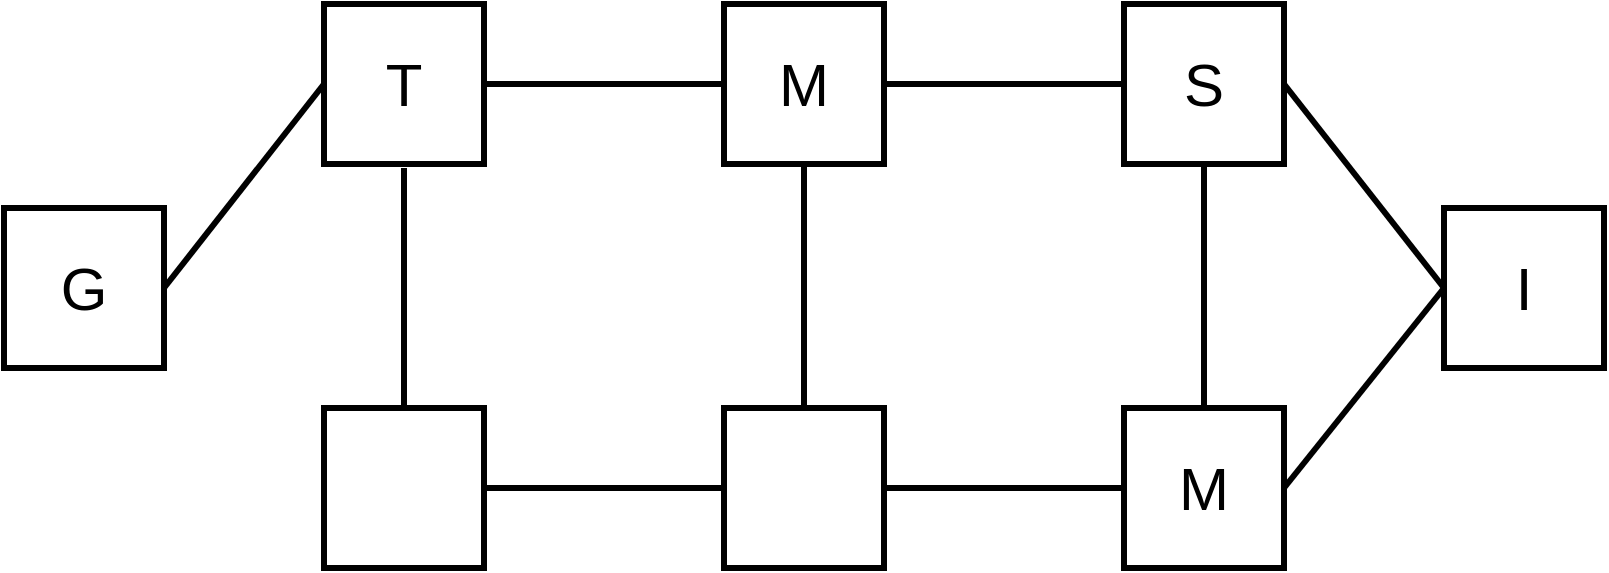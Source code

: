 <mxfile version="16.6.4" type="device"><diagram id="jFLq_dCppHrUt6nI-t3W" name="Page-1"><mxGraphModel dx="868" dy="442" grid="1" gridSize="10" guides="1" tooltips="1" connect="1" arrows="1" fold="1" page="1" pageScale="1" pageWidth="1169" pageHeight="827" math="0" shadow="0"><root><mxCell id="0"/><mxCell id="1" parent="0"/><mxCell id="uPyUhLZaUQAfjXMKf5Qf-19" style="edgeStyle=none;rounded=0;orthogonalLoop=1;jettySize=auto;html=1;entryX=0;entryY=0.5;entryDx=0;entryDy=0;fontSize=30;endArrow=blockThin;endFill=1;strokeColor=default;strokeWidth=3;" edge="1" parent="1" source="uPyUhLZaUQAfjXMKf5Qf-14" target="uPyUhLZaUQAfjXMKf5Qf-4"><mxGeometry relative="1" as="geometry"/></mxCell><mxCell id="uPyUhLZaUQAfjXMKf5Qf-17" style="edgeStyle=none;rounded=0;orthogonalLoop=1;jettySize=auto;html=1;entryX=0;entryY=0.5;entryDx=0;entryDy=0;fontSize=30;endArrow=blockThin;endFill=1;strokeColor=default;strokeWidth=3;" edge="1" parent="1" source="uPyUhLZaUQAfjXMKf5Qf-2" target="uPyUhLZaUQAfjXMKf5Qf-11"><mxGeometry relative="1" as="geometry"/></mxCell><mxCell id="uPyUhLZaUQAfjXMKf5Qf-18" style="edgeStyle=none;rounded=0;orthogonalLoop=1;jettySize=auto;html=1;entryX=0;entryY=0.5;entryDx=0;entryDy=0;fontSize=30;endArrow=blockThin;endFill=1;strokeColor=default;strokeWidth=3;" edge="1" parent="1" source="uPyUhLZaUQAfjXMKf5Qf-1" target="uPyUhLZaUQAfjXMKf5Qf-12"><mxGeometry relative="1" as="geometry"/></mxCell><mxCell id="uPyUhLZaUQAfjXMKf5Qf-1" value="" style="whiteSpace=wrap;html=1;aspect=fixed;strokeWidth=3;" vertex="1" parent="1"><mxGeometry x="400" y="118" width="80" height="80" as="geometry"/></mxCell><mxCell id="uPyUhLZaUQAfjXMKf5Qf-2" value="" style="whiteSpace=wrap;html=1;aspect=fixed;strokeWidth=3;" vertex="1" parent="1"><mxGeometry x="600" y="118" width="80" height="80" as="geometry"/></mxCell><mxCell id="uPyUhLZaUQAfjXMKf5Qf-3" value="" style="whiteSpace=wrap;html=1;aspect=fixed;strokeWidth=3;" vertex="1" parent="1"><mxGeometry x="200" y="118" width="80" height="80" as="geometry"/></mxCell><mxCell id="uPyUhLZaUQAfjXMKf5Qf-20" style="edgeStyle=none;rounded=0;orthogonalLoop=1;jettySize=auto;html=1;fontSize=30;endArrow=blockThin;endFill=1;strokeColor=default;strokeWidth=3;startSize=9;entryX=0;entryY=0.5;entryDx=0;entryDy=0;" edge="1" parent="1" source="uPyUhLZaUQAfjXMKf5Qf-4" target="uPyUhLZaUQAfjXMKf5Qf-6"><mxGeometry relative="1" as="geometry"><mxPoint x="190" y="360" as="targetPoint"/></mxGeometry></mxCell><mxCell id="uPyUhLZaUQAfjXMKf5Qf-4" value="" style="whiteSpace=wrap;html=1;aspect=fixed;strokeWidth=3;" vertex="1" parent="1"><mxGeometry x="400" y="320" width="80" height="80" as="geometry"/></mxCell><mxCell id="uPyUhLZaUQAfjXMKf5Qf-5" value="" style="whiteSpace=wrap;html=1;aspect=fixed;strokeWidth=3;" vertex="1" parent="1"><mxGeometry x="600" y="320" width="80" height="80" as="geometry"/></mxCell><mxCell id="uPyUhLZaUQAfjXMKf5Qf-6" value="" style="whiteSpace=wrap;html=1;aspect=fixed;strokeWidth=3;" vertex="1" parent="1"><mxGeometry x="200" y="320" width="80" height="80" as="geometry"/></mxCell><mxCell id="uPyUhLZaUQAfjXMKf5Qf-7" value="" style="whiteSpace=wrap;html=1;aspect=fixed;strokeWidth=3;" vertex="1" parent="1"><mxGeometry x="40" y="220" width="80" height="80" as="geometry"/></mxCell><mxCell id="uPyUhLZaUQAfjXMKf5Qf-8" value="" style="whiteSpace=wrap;html=1;aspect=fixed;strokeWidth=3;" vertex="1" parent="1"><mxGeometry x="760" y="220" width="80" height="80" as="geometry"/></mxCell><mxCell id="uPyUhLZaUQAfjXMKf5Qf-9" value="&lt;font style=&quot;font-size: 30px&quot;&gt;I&lt;/font&gt;" style="text;html=1;strokeColor=none;fillColor=none;align=center;verticalAlign=middle;whiteSpace=wrap;rounded=0;strokeWidth=3;" vertex="1" parent="1"><mxGeometry x="770" y="245" width="60" height="30" as="geometry"/></mxCell><mxCell id="uPyUhLZaUQAfjXMKf5Qf-10" value="&lt;font style=&quot;font-size: 30px&quot;&gt;S&lt;/font&gt;" style="text;html=1;strokeColor=none;fillColor=none;align=center;verticalAlign=middle;whiteSpace=wrap;rounded=0;strokeWidth=3;" vertex="1" parent="1"><mxGeometry x="610" y="143" width="60" height="30" as="geometry"/></mxCell><mxCell id="uPyUhLZaUQAfjXMKf5Qf-11" value="&lt;font style=&quot;font-size: 30px&quot;&gt;M&lt;/font&gt;" style="text;html=1;strokeColor=none;fillColor=none;align=center;verticalAlign=middle;whiteSpace=wrap;rounded=0;strokeWidth=3;" vertex="1" parent="1"><mxGeometry x="410" y="143" width="60" height="30" as="geometry"/></mxCell><mxCell id="uPyUhLZaUQAfjXMKf5Qf-12" value="&lt;font style=&quot;font-size: 30px&quot;&gt;T&lt;/font&gt;" style="text;html=1;strokeColor=none;fillColor=none;align=center;verticalAlign=middle;whiteSpace=wrap;rounded=0;strokeWidth=3;" vertex="1" parent="1"><mxGeometry x="210" y="143" width="60" height="30" as="geometry"/></mxCell><mxCell id="uPyUhLZaUQAfjXMKf5Qf-13" value="&lt;font style=&quot;font-size: 30px&quot;&gt;G&lt;/font&gt;" style="text;html=1;strokeColor=none;fillColor=none;align=center;verticalAlign=middle;whiteSpace=wrap;rounded=0;strokeWidth=3;" vertex="1" parent="1"><mxGeometry x="50" y="245" width="60" height="30" as="geometry"/></mxCell><mxCell id="uPyUhLZaUQAfjXMKf5Qf-14" value="&lt;font style=&quot;font-size: 30px&quot;&gt;M&lt;/font&gt;" style="text;html=1;strokeColor=none;fillColor=none;align=center;verticalAlign=middle;whiteSpace=wrap;rounded=0;strokeWidth=3;" vertex="1" parent="1"><mxGeometry x="610" y="345" width="60" height="30" as="geometry"/></mxCell><mxCell id="uPyUhLZaUQAfjXMKf5Qf-22" value="" style="endArrow=none;html=1;rounded=0;fontSize=30;startSize=9;strokeColor=default;strokeWidth=3;entryX=0;entryY=0.5;entryDx=0;entryDy=0;" edge="1" parent="1" target="uPyUhLZaUQAfjXMKf5Qf-3"><mxGeometry width="50" height="50" relative="1" as="geometry"><mxPoint x="120" y="260" as="sourcePoint"/><mxPoint x="170" y="210" as="targetPoint"/></mxGeometry></mxCell><mxCell id="uPyUhLZaUQAfjXMKf5Qf-23" value="" style="endArrow=none;html=1;rounded=0;fontSize=30;startSize=9;strokeColor=default;strokeWidth=3;entryX=1;entryY=0.5;entryDx=0;entryDy=0;exitX=0;exitY=0.5;exitDx=0;exitDy=0;" edge="1" parent="1" source="uPyUhLZaUQAfjXMKf5Qf-8" target="uPyUhLZaUQAfjXMKf5Qf-2"><mxGeometry width="50" height="50" relative="1" as="geometry"><mxPoint x="680" y="260" as="sourcePoint"/><mxPoint x="730" y="210" as="targetPoint"/></mxGeometry></mxCell><mxCell id="uPyUhLZaUQAfjXMKf5Qf-25" value="" style="endArrow=none;html=1;rounded=0;fontSize=30;startSize=9;strokeColor=default;strokeWidth=3;entryX=0;entryY=0.5;entryDx=0;entryDy=0;exitX=1;exitY=0.5;exitDx=0;exitDy=0;" edge="1" parent="1" source="uPyUhLZaUQAfjXMKf5Qf-5" target="uPyUhLZaUQAfjXMKf5Qf-8"><mxGeometry width="50" height="50" relative="1" as="geometry"><mxPoint x="690" y="340" as="sourcePoint"/><mxPoint x="740" y="290" as="targetPoint"/></mxGeometry></mxCell><mxCell id="uPyUhLZaUQAfjXMKf5Qf-27" value="" style="endArrow=none;html=1;rounded=0;fontSize=30;startSize=9;strokeColor=default;strokeWidth=3;exitX=0.5;exitY=0;exitDx=0;exitDy=0;" edge="1" parent="1" source="uPyUhLZaUQAfjXMKf5Qf-6"><mxGeometry width="50" height="50" relative="1" as="geometry"><mxPoint x="240" y="310" as="sourcePoint"/><mxPoint x="240" y="200" as="targetPoint"/></mxGeometry></mxCell><mxCell id="uPyUhLZaUQAfjXMKf5Qf-28" value="" style="endArrow=none;html=1;rounded=0;fontSize=30;startSize=9;strokeColor=default;strokeWidth=3;entryX=0.5;entryY=1;entryDx=0;entryDy=0;exitX=0.5;exitY=0;exitDx=0;exitDy=0;" edge="1" parent="1" source="uPyUhLZaUQAfjXMKf5Qf-4" target="uPyUhLZaUQAfjXMKf5Qf-1"><mxGeometry width="50" height="50" relative="1" as="geometry"><mxPoint x="440" y="310" as="sourcePoint"/><mxPoint x="480" y="240" as="targetPoint"/></mxGeometry></mxCell><mxCell id="uPyUhLZaUQAfjXMKf5Qf-29" value="" style="endArrow=none;html=1;rounded=0;fontSize=30;startSize=9;strokeColor=default;strokeWidth=3;entryX=0.5;entryY=1;entryDx=0;entryDy=0;exitX=0.5;exitY=0;exitDx=0;exitDy=0;" edge="1" parent="1" source="uPyUhLZaUQAfjXMKf5Qf-5" target="uPyUhLZaUQAfjXMKf5Qf-2"><mxGeometry width="50" height="50" relative="1" as="geometry"><mxPoint x="620" y="300" as="sourcePoint"/><mxPoint x="670" y="250" as="targetPoint"/></mxGeometry></mxCell></root></mxGraphModel></diagram></mxfile>